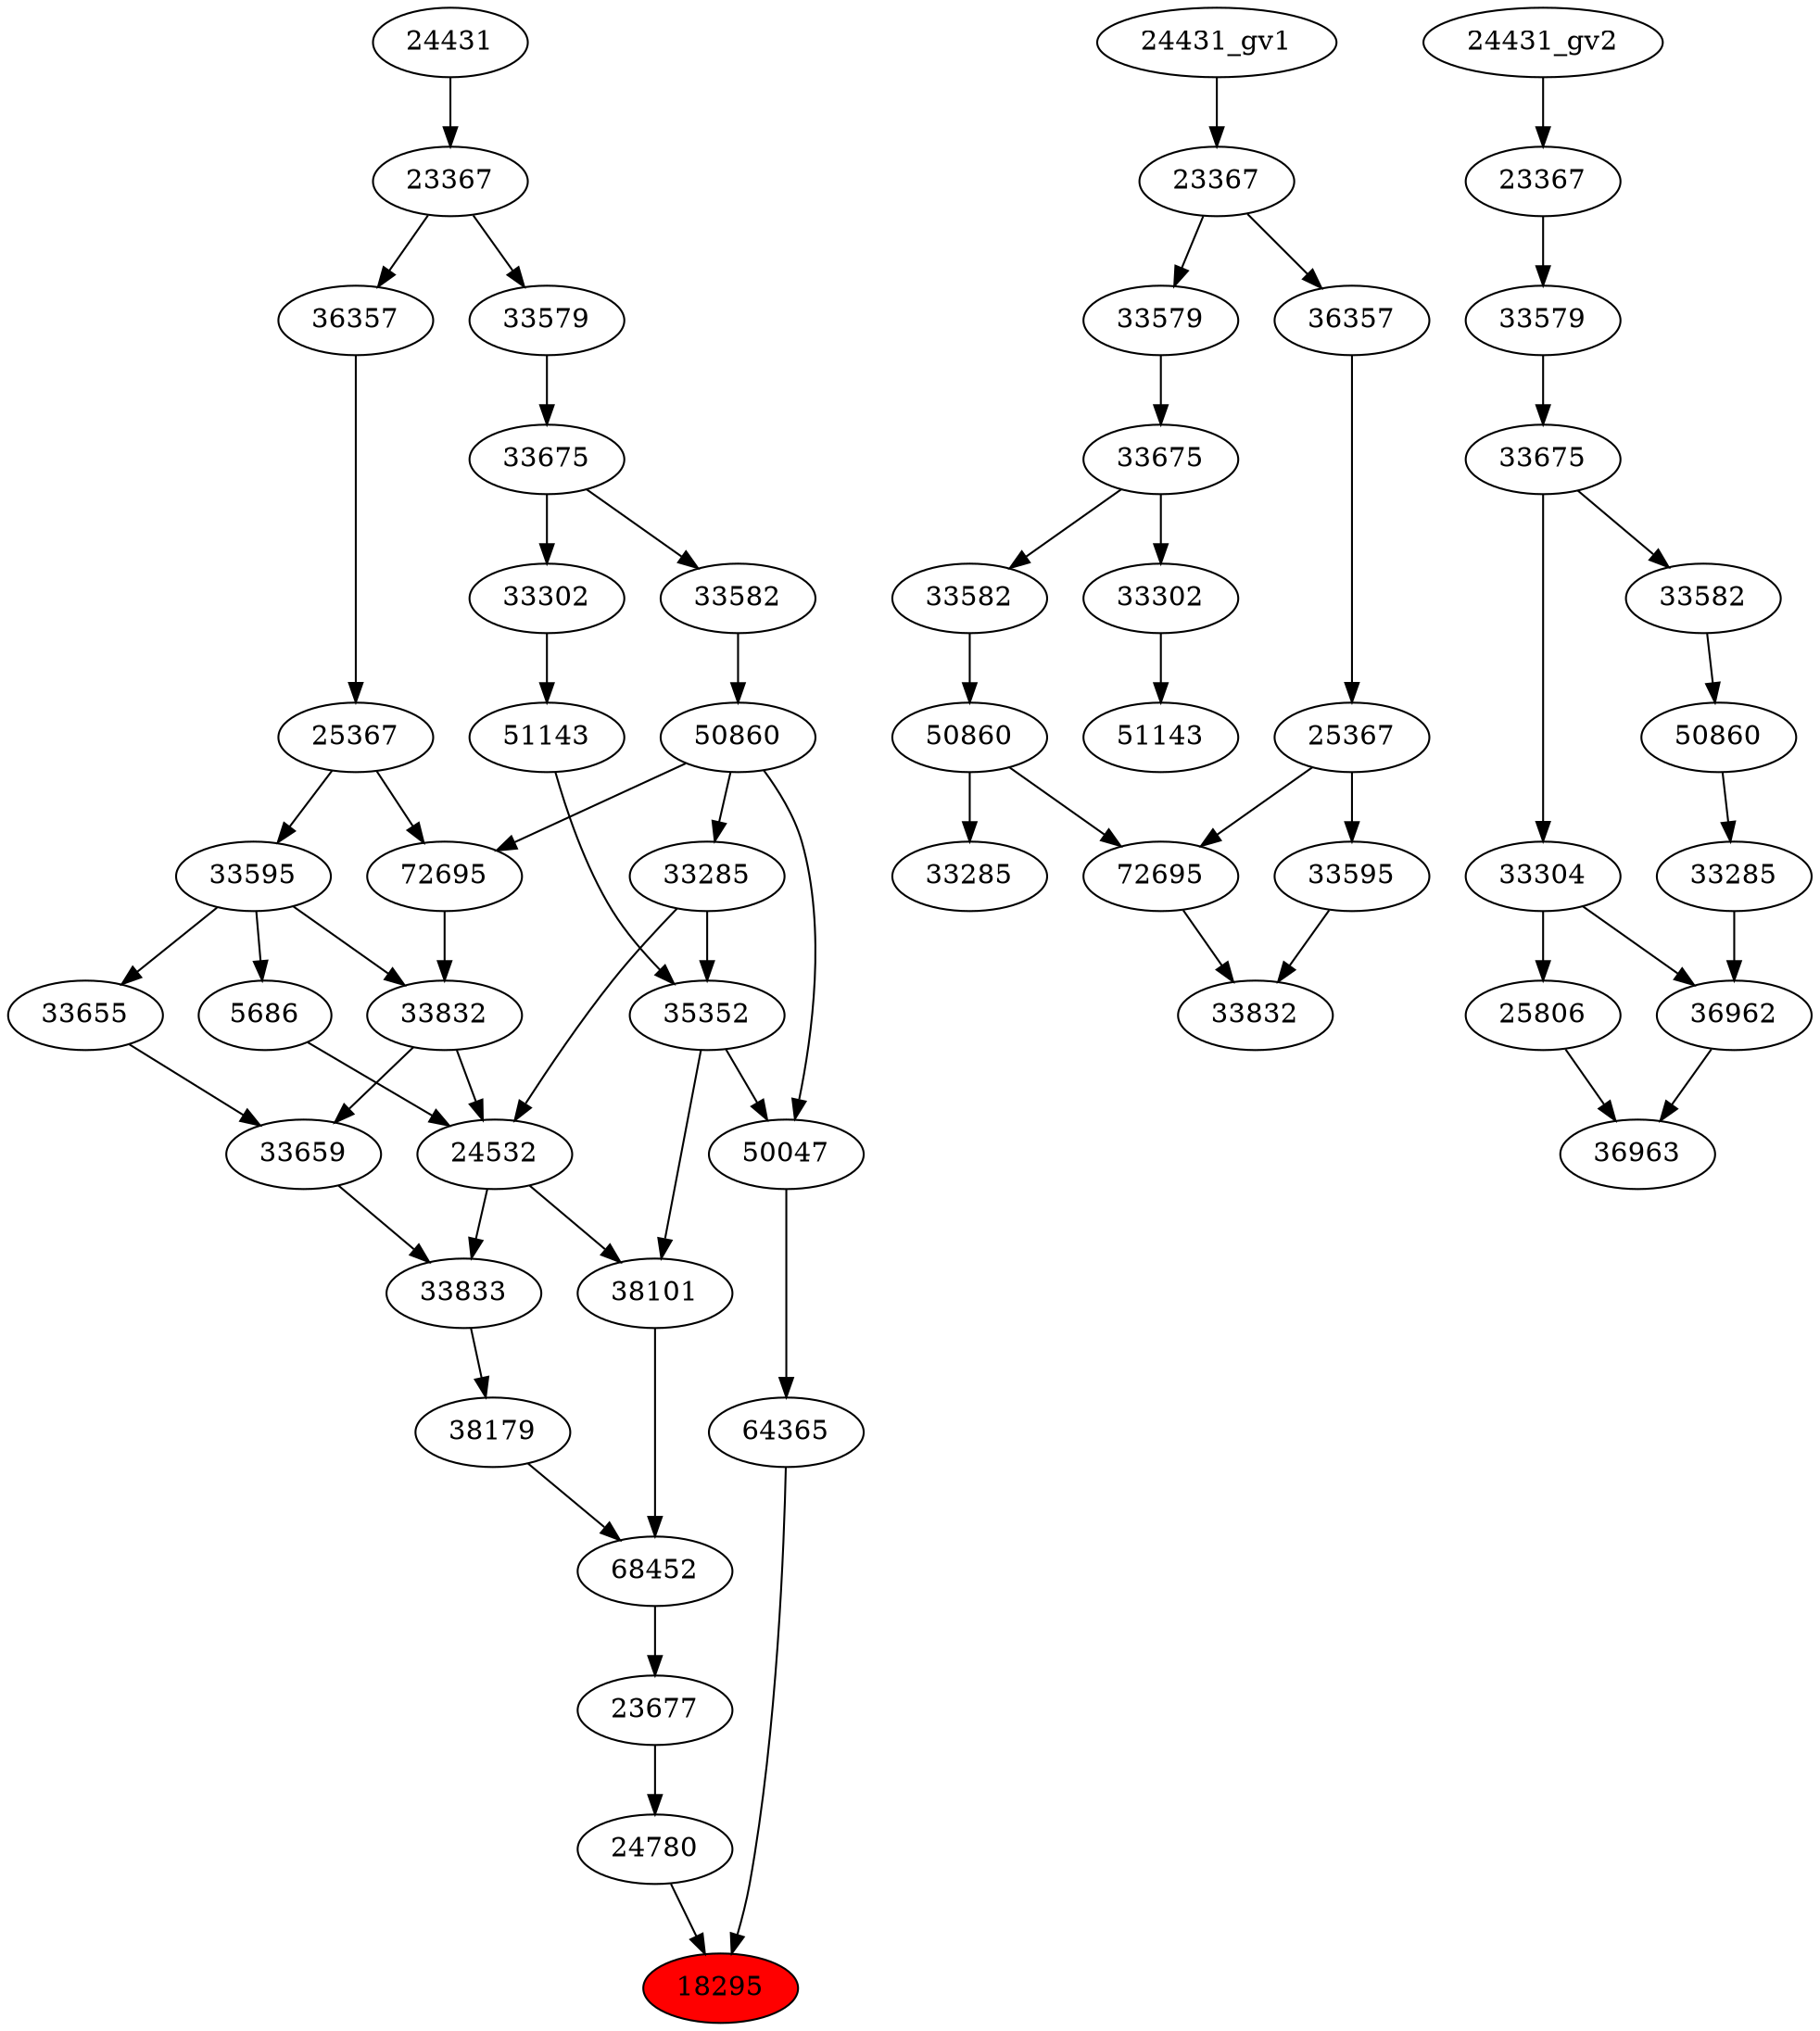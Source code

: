strict digraph root {
	node [label="\N"];
	{
		node [fillcolor="",
			label="\N",
			style=""
		];
		18295		 [fillcolor=red,
			label=18295,
			style=filled];
		64365		 [label=64365];
		64365 -> 18295;
		24780		 [label=24780];
		24780 -> 18295;
		50047		 [label=50047];
		50047 -> 64365;
		23677		 [label=23677];
		23677 -> 24780;
		35352		 [label=35352];
		35352 -> 50047;
		38101		 [label=38101];
		35352 -> 38101;
		50860		 [label=50860];
		50860 -> 50047;
		33285		 [label=33285];
		50860 -> 33285;
		72695		 [label=72695];
		50860 -> 72695;
		68452		 [label=68452];
		68452 -> 23677;
		33285 -> 35352;
		24532		 [label=24532];
		33285 -> 24532;
		51143		 [label=51143];
		51143 -> 35352;
		33582		 [label=33582];
		33582 -> 50860;
		38179		 [label=38179];
		38179 -> 68452;
		38101 -> 68452;
		33302		 [label=33302];
		33302 -> 51143;
		33675		 [label=33675];
		33675 -> 33582;
		33675 -> 33302;
		33833		 [label=33833];
		33833 -> 38179;
		24532 -> 38101;
		24532 -> 33833;
		33579		 [label=33579];
		33579 -> 33675;
		33659		 [label=33659];
		33659 -> 33833;
		5686		 [label=5686];
		5686 -> 24532;
		33832		 [label=33832];
		33832 -> 24532;
		33832 -> 33659;
		23367		 [label=23367];
		23367 -> 33579;
		36357		 [label=36357];
		23367 -> 36357;
		33655		 [label=33655];
		33655 -> 33659;
		33595		 [label=33595];
		33595 -> 5686;
		33595 -> 33832;
		33595 -> 33655;
		72695 -> 33832;
		24431		 [label=24431];
		24431 -> 23367;
		25367		 [label=25367];
		25367 -> 33595;
		25367 -> 72695;
		36357 -> 25367;
	}
	{
		node [label="\N"];
		"50860_gv1"		 [label=50860];
		"33285_gv1"		 [label=33285];
		"50860_gv1" -> "33285_gv1";
		"72695_gv1"		 [label=72695];
		"50860_gv1" -> "72695_gv1";
		"33582_gv1"		 [label=33582];
		"33582_gv1" -> "50860_gv1";
		"51143_gv1"		 [label=51143];
		"33302_gv1"		 [label=33302];
		"33302_gv1" -> "51143_gv1";
		"33675_gv1"		 [label=33675];
		"33675_gv1" -> "33582_gv1";
		"33675_gv1" -> "33302_gv1";
		"33579_gv1"		 [label=33579];
		"33579_gv1" -> "33675_gv1";
		"23367_gv1"		 [label=23367];
		"23367_gv1" -> "33579_gv1";
		"36357_gv1"		 [label=36357];
		"23367_gv1" -> "36357_gv1";
		"33832_gv1"		 [label=33832];
		"72695_gv1" -> "33832_gv1";
		"33595_gv1"		 [label=33595];
		"33595_gv1" -> "33832_gv1";
		"24431_gv1" -> "23367_gv1";
		"25367_gv1"		 [label=25367];
		"25367_gv1" -> "72695_gv1";
		"25367_gv1" -> "33595_gv1";
		"36357_gv1" -> "25367_gv1";
	}
	{
		node [label="\N"];
		36963		 [label=36963];
		36962		 [label=36962];
		36962 -> 36963;
		25806		 [label=25806];
		25806 -> 36963;
		"33285_gv2"		 [label=33285];
		"33285_gv2" -> 36962;
		33304		 [label=33304];
		33304 -> 36962;
		33304 -> 25806;
		"50860_gv2"		 [label=50860];
		"50860_gv2" -> "33285_gv2";
		"33675_gv2"		 [label=33675];
		"33675_gv2" -> 33304;
		"33582_gv2"		 [label=33582];
		"33675_gv2" -> "33582_gv2";
		"33582_gv2" -> "50860_gv2";
		"33579_gv2"		 [label=33579];
		"33579_gv2" -> "33675_gv2";
		"23367_gv2"		 [label=23367];
		"23367_gv2" -> "33579_gv2";
		"24431_gv2" -> "23367_gv2";
	}
}

